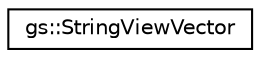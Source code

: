 digraph "Graphical Class Hierarchy"
{
 // LATEX_PDF_SIZE
  edge [fontname="Helvetica",fontsize="10",labelfontname="Helvetica",labelfontsize="10"];
  node [fontname="Helvetica",fontsize="10",shape=record];
  rankdir="LR";
  Node0 [label="gs::StringViewVector",height=0.2,width=0.4,color="black", fillcolor="white", style="filled",URL="$classgs_1_1StringViewVector.html",tooltip=" "];
}
